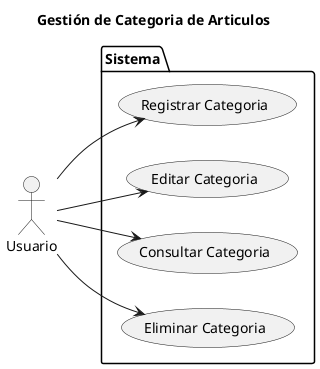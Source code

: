 @startuml usuario

left to right direction

title Gestión de Categoria de Articulos

actor Usuario as User

package Sistema {

    USECASE "Registrar Categoria" as UC_Registrar
    USECASE "Editar Categoria" as UC_Editar
    USECASE "Consultar Categoria" as UC_Consultar
    USECASE "Eliminar Categoria" as UC_Eliminar

}

User --> UC_Registrar
User --> UC_Editar
User --> UC_Consultar
User --> UC_Eliminar

@enduml